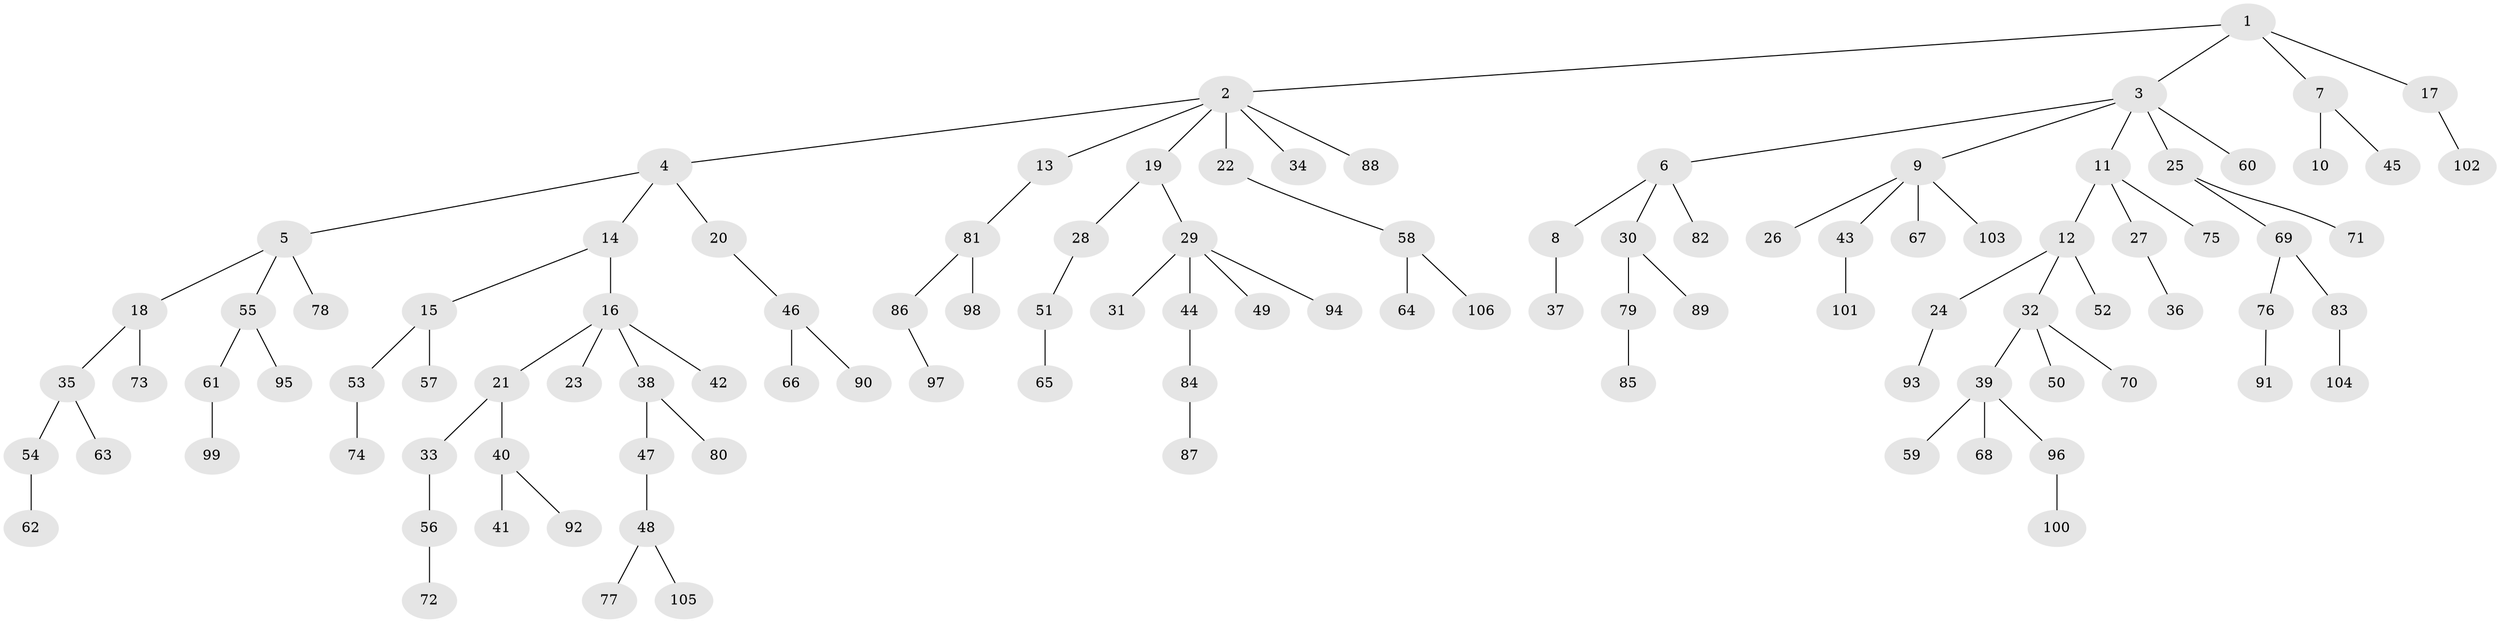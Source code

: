 // coarse degree distribution, {2: 0.21621621621621623, 1: 0.6351351351351351, 5: 0.013513513513513514, 4: 0.04054054054054054, 3: 0.06756756756756757, 14: 0.013513513513513514, 21: 0.013513513513513514}
// Generated by graph-tools (version 1.1) at 2025/56/03/04/25 21:56:50]
// undirected, 106 vertices, 105 edges
graph export_dot {
graph [start="1"]
  node [color=gray90,style=filled];
  1;
  2;
  3;
  4;
  5;
  6;
  7;
  8;
  9;
  10;
  11;
  12;
  13;
  14;
  15;
  16;
  17;
  18;
  19;
  20;
  21;
  22;
  23;
  24;
  25;
  26;
  27;
  28;
  29;
  30;
  31;
  32;
  33;
  34;
  35;
  36;
  37;
  38;
  39;
  40;
  41;
  42;
  43;
  44;
  45;
  46;
  47;
  48;
  49;
  50;
  51;
  52;
  53;
  54;
  55;
  56;
  57;
  58;
  59;
  60;
  61;
  62;
  63;
  64;
  65;
  66;
  67;
  68;
  69;
  70;
  71;
  72;
  73;
  74;
  75;
  76;
  77;
  78;
  79;
  80;
  81;
  82;
  83;
  84;
  85;
  86;
  87;
  88;
  89;
  90;
  91;
  92;
  93;
  94;
  95;
  96;
  97;
  98;
  99;
  100;
  101;
  102;
  103;
  104;
  105;
  106;
  1 -- 2;
  1 -- 3;
  1 -- 7;
  1 -- 17;
  2 -- 4;
  2 -- 13;
  2 -- 19;
  2 -- 22;
  2 -- 34;
  2 -- 88;
  3 -- 6;
  3 -- 9;
  3 -- 11;
  3 -- 25;
  3 -- 60;
  4 -- 5;
  4 -- 14;
  4 -- 20;
  5 -- 18;
  5 -- 55;
  5 -- 78;
  6 -- 8;
  6 -- 30;
  6 -- 82;
  7 -- 10;
  7 -- 45;
  8 -- 37;
  9 -- 26;
  9 -- 43;
  9 -- 67;
  9 -- 103;
  11 -- 12;
  11 -- 27;
  11 -- 75;
  12 -- 24;
  12 -- 32;
  12 -- 52;
  13 -- 81;
  14 -- 15;
  14 -- 16;
  15 -- 53;
  15 -- 57;
  16 -- 21;
  16 -- 23;
  16 -- 38;
  16 -- 42;
  17 -- 102;
  18 -- 35;
  18 -- 73;
  19 -- 28;
  19 -- 29;
  20 -- 46;
  21 -- 33;
  21 -- 40;
  22 -- 58;
  24 -- 93;
  25 -- 69;
  25 -- 71;
  27 -- 36;
  28 -- 51;
  29 -- 31;
  29 -- 44;
  29 -- 49;
  29 -- 94;
  30 -- 79;
  30 -- 89;
  32 -- 39;
  32 -- 50;
  32 -- 70;
  33 -- 56;
  35 -- 54;
  35 -- 63;
  38 -- 47;
  38 -- 80;
  39 -- 59;
  39 -- 68;
  39 -- 96;
  40 -- 41;
  40 -- 92;
  43 -- 101;
  44 -- 84;
  46 -- 66;
  46 -- 90;
  47 -- 48;
  48 -- 77;
  48 -- 105;
  51 -- 65;
  53 -- 74;
  54 -- 62;
  55 -- 61;
  55 -- 95;
  56 -- 72;
  58 -- 64;
  58 -- 106;
  61 -- 99;
  69 -- 76;
  69 -- 83;
  76 -- 91;
  79 -- 85;
  81 -- 86;
  81 -- 98;
  83 -- 104;
  84 -- 87;
  86 -- 97;
  96 -- 100;
}
